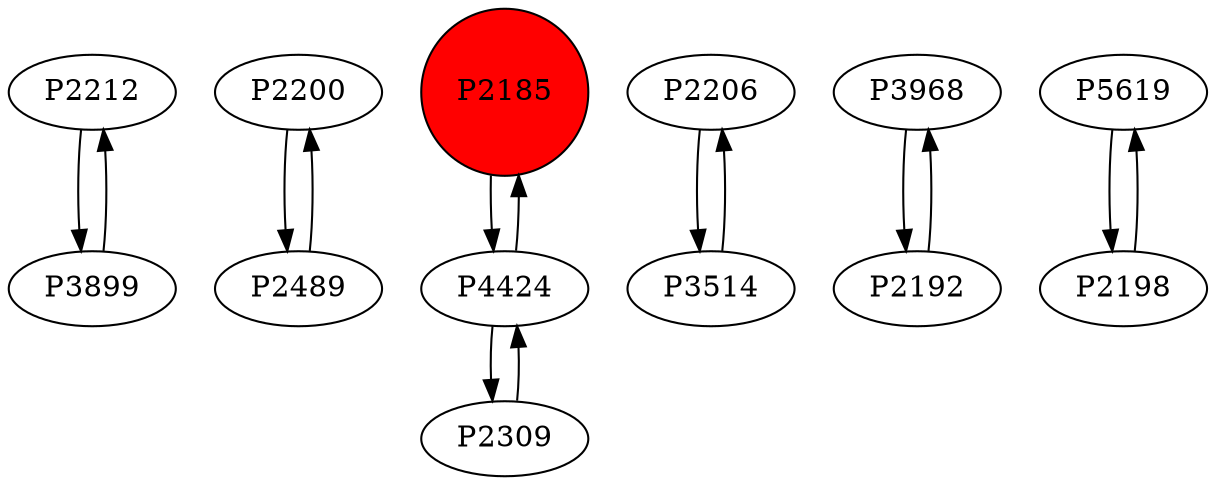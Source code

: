 digraph {
	P2212 -> P3899
	P2200 -> P2489
	P2185 -> P4424
	P3899 -> P2212
	P2206 -> P3514
	P4424 -> P2185
	P3968 -> P2192
	P5619 -> P2198
	P2489 -> P2200
	P2192 -> P3968
	P2309 -> P4424
	P2198 -> P5619
	P4424 -> P2309
	P3514 -> P2206
	P2185 [shape=circle]
	P2185 [style=filled]
	P2185 [fillcolor=red]
}